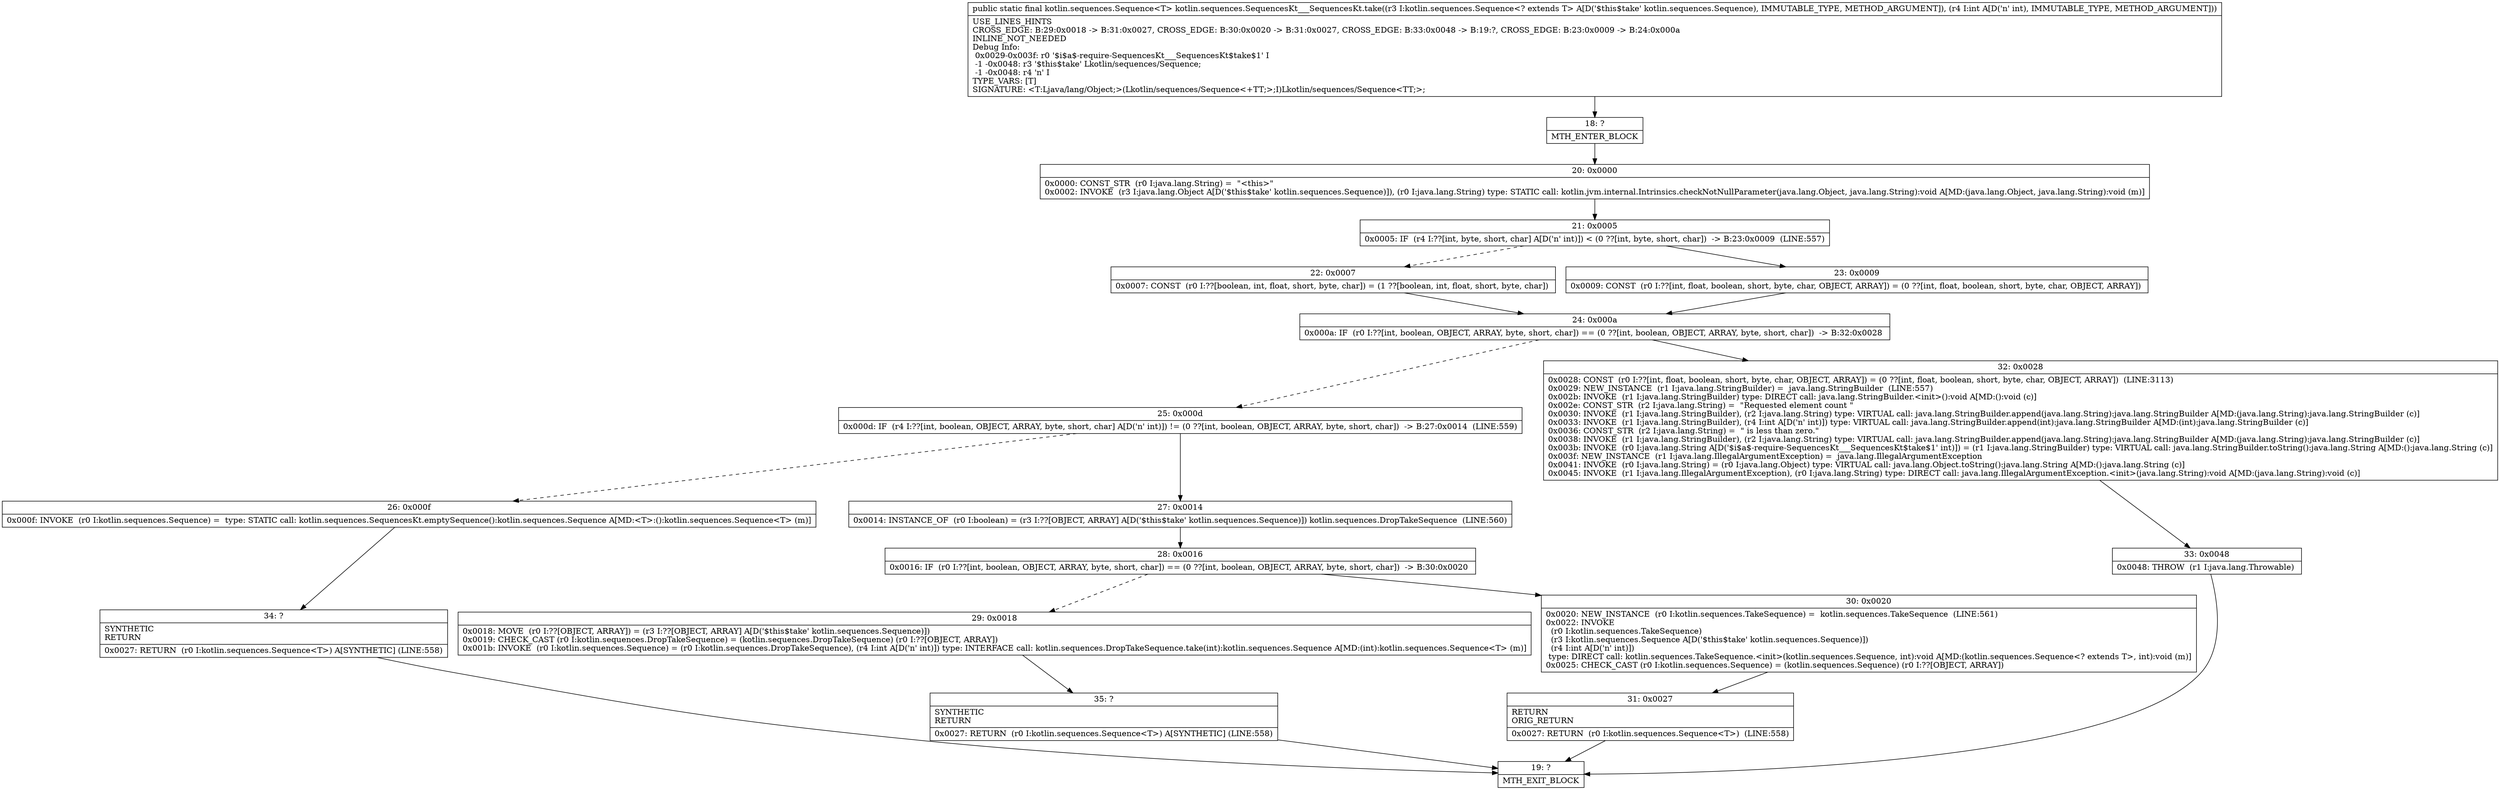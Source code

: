 digraph "CFG forkotlin.sequences.SequencesKt___SequencesKt.take(Lkotlin\/sequences\/Sequence;I)Lkotlin\/sequences\/Sequence;" {
Node_18 [shape=record,label="{18\:\ ?|MTH_ENTER_BLOCK\l}"];
Node_20 [shape=record,label="{20\:\ 0x0000|0x0000: CONST_STR  (r0 I:java.lang.String) =  \"\<this\>\" \l0x0002: INVOKE  (r3 I:java.lang.Object A[D('$this$take' kotlin.sequences.Sequence)]), (r0 I:java.lang.String) type: STATIC call: kotlin.jvm.internal.Intrinsics.checkNotNullParameter(java.lang.Object, java.lang.String):void A[MD:(java.lang.Object, java.lang.String):void (m)]\l}"];
Node_21 [shape=record,label="{21\:\ 0x0005|0x0005: IF  (r4 I:??[int, byte, short, char] A[D('n' int)]) \< (0 ??[int, byte, short, char])  \-\> B:23:0x0009  (LINE:557)\l}"];
Node_22 [shape=record,label="{22\:\ 0x0007|0x0007: CONST  (r0 I:??[boolean, int, float, short, byte, char]) = (1 ??[boolean, int, float, short, byte, char]) \l}"];
Node_24 [shape=record,label="{24\:\ 0x000a|0x000a: IF  (r0 I:??[int, boolean, OBJECT, ARRAY, byte, short, char]) == (0 ??[int, boolean, OBJECT, ARRAY, byte, short, char])  \-\> B:32:0x0028 \l}"];
Node_25 [shape=record,label="{25\:\ 0x000d|0x000d: IF  (r4 I:??[int, boolean, OBJECT, ARRAY, byte, short, char] A[D('n' int)]) != (0 ??[int, boolean, OBJECT, ARRAY, byte, short, char])  \-\> B:27:0x0014  (LINE:559)\l}"];
Node_26 [shape=record,label="{26\:\ 0x000f|0x000f: INVOKE  (r0 I:kotlin.sequences.Sequence) =  type: STATIC call: kotlin.sequences.SequencesKt.emptySequence():kotlin.sequences.Sequence A[MD:\<T\>:():kotlin.sequences.Sequence\<T\> (m)]\l}"];
Node_34 [shape=record,label="{34\:\ ?|SYNTHETIC\lRETURN\l|0x0027: RETURN  (r0 I:kotlin.sequences.Sequence\<T\>) A[SYNTHETIC] (LINE:558)\l}"];
Node_19 [shape=record,label="{19\:\ ?|MTH_EXIT_BLOCK\l}"];
Node_27 [shape=record,label="{27\:\ 0x0014|0x0014: INSTANCE_OF  (r0 I:boolean) = (r3 I:??[OBJECT, ARRAY] A[D('$this$take' kotlin.sequences.Sequence)]) kotlin.sequences.DropTakeSequence  (LINE:560)\l}"];
Node_28 [shape=record,label="{28\:\ 0x0016|0x0016: IF  (r0 I:??[int, boolean, OBJECT, ARRAY, byte, short, char]) == (0 ??[int, boolean, OBJECT, ARRAY, byte, short, char])  \-\> B:30:0x0020 \l}"];
Node_29 [shape=record,label="{29\:\ 0x0018|0x0018: MOVE  (r0 I:??[OBJECT, ARRAY]) = (r3 I:??[OBJECT, ARRAY] A[D('$this$take' kotlin.sequences.Sequence)]) \l0x0019: CHECK_CAST (r0 I:kotlin.sequences.DropTakeSequence) = (kotlin.sequences.DropTakeSequence) (r0 I:??[OBJECT, ARRAY]) \l0x001b: INVOKE  (r0 I:kotlin.sequences.Sequence) = (r0 I:kotlin.sequences.DropTakeSequence), (r4 I:int A[D('n' int)]) type: INTERFACE call: kotlin.sequences.DropTakeSequence.take(int):kotlin.sequences.Sequence A[MD:(int):kotlin.sequences.Sequence\<T\> (m)]\l}"];
Node_35 [shape=record,label="{35\:\ ?|SYNTHETIC\lRETURN\l|0x0027: RETURN  (r0 I:kotlin.sequences.Sequence\<T\>) A[SYNTHETIC] (LINE:558)\l}"];
Node_30 [shape=record,label="{30\:\ 0x0020|0x0020: NEW_INSTANCE  (r0 I:kotlin.sequences.TakeSequence) =  kotlin.sequences.TakeSequence  (LINE:561)\l0x0022: INVOKE  \l  (r0 I:kotlin.sequences.TakeSequence)\l  (r3 I:kotlin.sequences.Sequence A[D('$this$take' kotlin.sequences.Sequence)])\l  (r4 I:int A[D('n' int)])\l type: DIRECT call: kotlin.sequences.TakeSequence.\<init\>(kotlin.sequences.Sequence, int):void A[MD:(kotlin.sequences.Sequence\<? extends T\>, int):void (m)]\l0x0025: CHECK_CAST (r0 I:kotlin.sequences.Sequence) = (kotlin.sequences.Sequence) (r0 I:??[OBJECT, ARRAY]) \l}"];
Node_31 [shape=record,label="{31\:\ 0x0027|RETURN\lORIG_RETURN\l|0x0027: RETURN  (r0 I:kotlin.sequences.Sequence\<T\>)  (LINE:558)\l}"];
Node_32 [shape=record,label="{32\:\ 0x0028|0x0028: CONST  (r0 I:??[int, float, boolean, short, byte, char, OBJECT, ARRAY]) = (0 ??[int, float, boolean, short, byte, char, OBJECT, ARRAY])  (LINE:3113)\l0x0029: NEW_INSTANCE  (r1 I:java.lang.StringBuilder) =  java.lang.StringBuilder  (LINE:557)\l0x002b: INVOKE  (r1 I:java.lang.StringBuilder) type: DIRECT call: java.lang.StringBuilder.\<init\>():void A[MD:():void (c)]\l0x002e: CONST_STR  (r2 I:java.lang.String) =  \"Requested element count \" \l0x0030: INVOKE  (r1 I:java.lang.StringBuilder), (r2 I:java.lang.String) type: VIRTUAL call: java.lang.StringBuilder.append(java.lang.String):java.lang.StringBuilder A[MD:(java.lang.String):java.lang.StringBuilder (c)]\l0x0033: INVOKE  (r1 I:java.lang.StringBuilder), (r4 I:int A[D('n' int)]) type: VIRTUAL call: java.lang.StringBuilder.append(int):java.lang.StringBuilder A[MD:(int):java.lang.StringBuilder (c)]\l0x0036: CONST_STR  (r2 I:java.lang.String) =  \" is less than zero.\" \l0x0038: INVOKE  (r1 I:java.lang.StringBuilder), (r2 I:java.lang.String) type: VIRTUAL call: java.lang.StringBuilder.append(java.lang.String):java.lang.StringBuilder A[MD:(java.lang.String):java.lang.StringBuilder (c)]\l0x003b: INVOKE  (r0 I:java.lang.String A[D('$i$a$\-require\-SequencesKt___SequencesKt$take$1' int)]) = (r1 I:java.lang.StringBuilder) type: VIRTUAL call: java.lang.StringBuilder.toString():java.lang.String A[MD:():java.lang.String (c)]\l0x003f: NEW_INSTANCE  (r1 I:java.lang.IllegalArgumentException) =  java.lang.IllegalArgumentException \l0x0041: INVOKE  (r0 I:java.lang.String) = (r0 I:java.lang.Object) type: VIRTUAL call: java.lang.Object.toString():java.lang.String A[MD:():java.lang.String (c)]\l0x0045: INVOKE  (r1 I:java.lang.IllegalArgumentException), (r0 I:java.lang.String) type: DIRECT call: java.lang.IllegalArgumentException.\<init\>(java.lang.String):void A[MD:(java.lang.String):void (c)]\l}"];
Node_33 [shape=record,label="{33\:\ 0x0048|0x0048: THROW  (r1 I:java.lang.Throwable) \l}"];
Node_23 [shape=record,label="{23\:\ 0x0009|0x0009: CONST  (r0 I:??[int, float, boolean, short, byte, char, OBJECT, ARRAY]) = (0 ??[int, float, boolean, short, byte, char, OBJECT, ARRAY]) \l}"];
MethodNode[shape=record,label="{public static final kotlin.sequences.Sequence\<T\> kotlin.sequences.SequencesKt___SequencesKt.take((r3 I:kotlin.sequences.Sequence\<? extends T\> A[D('$this$take' kotlin.sequences.Sequence), IMMUTABLE_TYPE, METHOD_ARGUMENT]), (r4 I:int A[D('n' int), IMMUTABLE_TYPE, METHOD_ARGUMENT]))  | USE_LINES_HINTS\lCROSS_EDGE: B:29:0x0018 \-\> B:31:0x0027, CROSS_EDGE: B:30:0x0020 \-\> B:31:0x0027, CROSS_EDGE: B:33:0x0048 \-\> B:19:?, CROSS_EDGE: B:23:0x0009 \-\> B:24:0x000a\lINLINE_NOT_NEEDED\lDebug Info:\l  0x0029\-0x003f: r0 '$i$a$\-require\-SequencesKt___SequencesKt$take$1' I\l  \-1 \-0x0048: r3 '$this$take' Lkotlin\/sequences\/Sequence;\l  \-1 \-0x0048: r4 'n' I\lTYPE_VARS: [T]\lSIGNATURE: \<T:Ljava\/lang\/Object;\>(Lkotlin\/sequences\/Sequence\<+TT;\>;I)Lkotlin\/sequences\/Sequence\<TT;\>;\l}"];
MethodNode -> Node_18;Node_18 -> Node_20;
Node_20 -> Node_21;
Node_21 -> Node_22[style=dashed];
Node_21 -> Node_23;
Node_22 -> Node_24;
Node_24 -> Node_25[style=dashed];
Node_24 -> Node_32;
Node_25 -> Node_26[style=dashed];
Node_25 -> Node_27;
Node_26 -> Node_34;
Node_34 -> Node_19;
Node_27 -> Node_28;
Node_28 -> Node_29[style=dashed];
Node_28 -> Node_30;
Node_29 -> Node_35;
Node_35 -> Node_19;
Node_30 -> Node_31;
Node_31 -> Node_19;
Node_32 -> Node_33;
Node_33 -> Node_19;
Node_23 -> Node_24;
}

